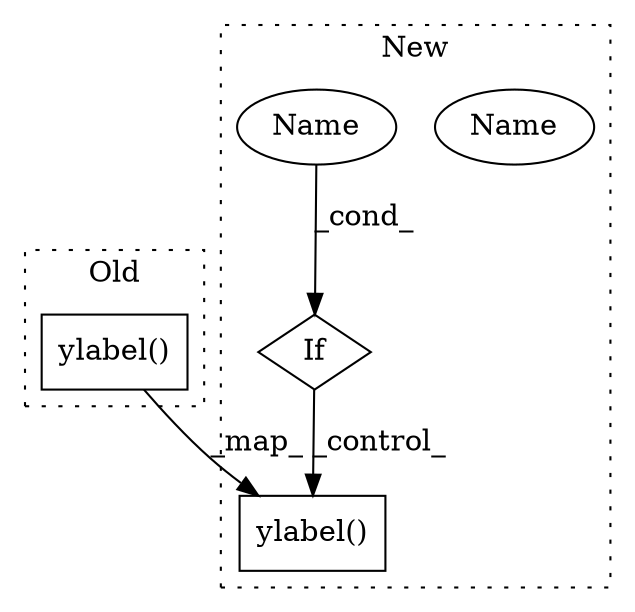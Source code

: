 digraph G {
subgraph cluster0 {
1 [label="ylabel()" a="75" s="3725,3748" l="11,1" shape="box"];
label = "Old";
style="dotted";
}
subgraph cluster1 {
2 [label="ylabel()" a="75" s="3821,3844" l="11,1" shape="box"];
3 [label="If" a="96" s="3374" l="3" shape="diamond"];
4 [label="Name" a="87" s="3377" l="15" shape="ellipse"];
5 [label="Name" a="87" s="3377" l="15" shape="ellipse"];
label = "New";
style="dotted";
}
1 -> 2 [label="_map_"];
3 -> 2 [label="_control_"];
5 -> 3 [label="_cond_"];
}